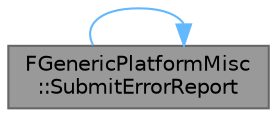 digraph "FGenericPlatformMisc::SubmitErrorReport"
{
 // INTERACTIVE_SVG=YES
 // LATEX_PDF_SIZE
  bgcolor="transparent";
  edge [fontname=Helvetica,fontsize=10,labelfontname=Helvetica,labelfontsize=10];
  node [fontname=Helvetica,fontsize=10,shape=box,height=0.2,width=0.4];
  rankdir="LR";
  Node1 [id="Node000001",label="FGenericPlatformMisc\l::SubmitErrorReport",height=0.2,width=0.4,color="gray40", fillcolor="grey60", style="filled", fontcolor="black",tooltip="Submits a crash report to a central server (release builds only)"];
  Node1 -> Node1 [id="edge1_Node000001_Node000001",color="steelblue1",style="solid",tooltip=" "];
}
